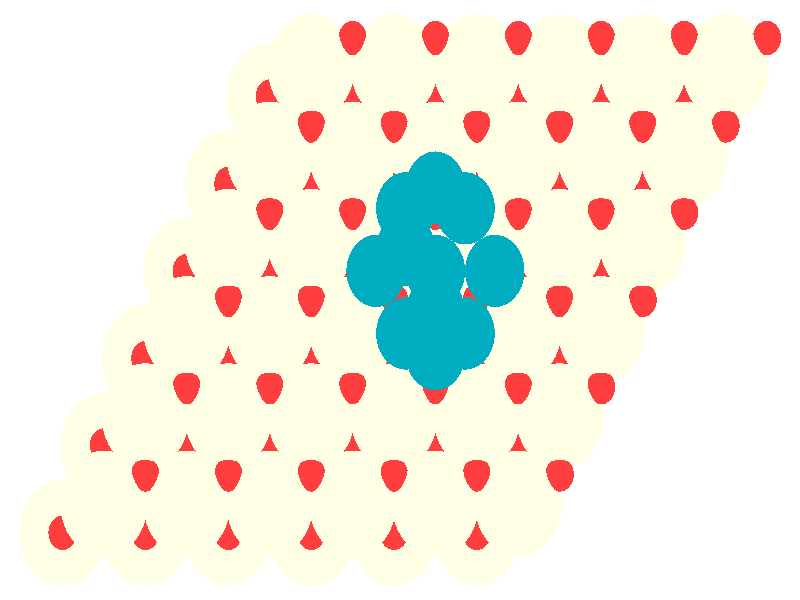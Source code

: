 #include "colors.inc"
#include "finish.inc"

global_settings {assumed_gamma 1 max_trace_level 6}
background {color White}
camera {orthographic
  right -37.48*x up 23.11*y
  direction 1.00*z
  location <0,0,50.00> look_at <0,0,0>}
light_source {<  2.00,   3.00,  40.00> color White
  area_light <0.70, 0, 0>, <0, 0.70, 0>, 3, 3
  adaptive 1 jitter}

#declare simple = finish {phong 0.7}
#declare pale = finish {ambient .5 diffuse .85 roughness .001 specular 0.200 }
#declare intermediate = finish {ambient 0.3 diffuse 0.6 specular 0.10 roughness 0.04 }
#declare vmd = finish {ambient .0 diffuse .65 phong 0.1 phong_size 40. specular 0.500 }
#declare jmol = finish {ambient .2 diffuse .6 specular 1 roughness .001 metallic}
#declare ase2 = finish {ambient 0.05 brilliance 3 diffuse 0.6 metallic specular 0.70 roughness 0.04 reflection 0.15}
#declare ase3 = finish {ambient .15 brilliance 2 diffuse .6 metallic specular 1. roughness .001 reflection .0}
#declare glass = finish {ambient .05 diffuse .3 specular 1. roughness .001}
#declare glass2 = finish {ambient .0 diffuse .3 specular 1. reflection .25 roughness .001}
#declare Rcell = 0.020;
#declare Rbond = 0.100;

#macro atom(LOC, R, COL, TRANS, FIN)
  sphere{LOC, R texture{pigment{color COL transmit TRANS} finish{FIN}}}
#end
#macro constrain(LOC, R, COL, TRANS FIN)
union{torus{R, Rcell rotate 45*z texture{pigment{color COL transmit TRANS} finish{FIN}}}
      torus{R, Rcell rotate -45*z texture{pigment{color COL transmit TRANS} finish{FIN}}}
      translate LOC}
#end

atom(<-15.81,  -8.97, -11.24>, 2.04, rgb <1.00, 1.00, 0.78>, 0.0, ase3) // #0 
atom(<-13.87,  -5.60, -11.24>, 2.04, rgb <1.00, 1.00, 0.78>, 0.0, ase3) // #1 
atom(<-11.93,  -8.97, -11.24>, 2.04, rgb <1.00, 1.00, 0.78>, 0.0, ase3) // #2 
atom(< -9.99,  -5.60, -11.24>, 2.04, rgb <1.00, 1.00, 0.78>, 0.0, ase3) // #3 
atom(< -9.99,  -7.84, -10.44>, 0.66, rgb <1.00, 0.05, 0.05>, 0.0, ase3) // #4 
atom(<-13.87,  -5.60,  -8.86>, 0.66, rgb <1.00, 0.05, 0.05>, 0.0, ase3) // #5 
atom(< -8.04,  -4.48, -10.44>, 0.66, rgb <1.00, 0.05, 0.05>, 0.0, ase3) // #6 
atom(<-15.81,  -8.97,  -8.86>, 0.66, rgb <1.00, 0.05, 0.05>, 0.0, ase3) // #7 
atom(<-13.87,  -7.84, -10.44>, 0.66, rgb <1.00, 0.05, 0.05>, 0.0, ase3) // #8 
atom(< -9.99,  -5.60,  -8.86>, 0.66, rgb <1.00, 0.05, 0.05>, 0.0, ase3) // #9 
atom(<-11.93,  -4.48, -10.44>, 0.66, rgb <1.00, 0.05, 0.05>, 0.0, ase3) // #10 
atom(<-11.93,  -8.97,  -8.86>, 0.66, rgb <1.00, 0.05, 0.05>, 0.0, ase3) // #11 
atom(< -8.04,  -4.48,  -8.07>, 2.04, rgb <1.00, 1.00, 0.78>, 0.0, ase3) // #12 
atom(< -9.99,  -7.84,  -8.07>, 2.04, rgb <1.00, 1.00, 0.78>, 0.0, ase3) // #13 
atom(<-11.93,  -4.48,  -8.07>, 2.04, rgb <1.00, 1.00, 0.78>, 0.0, ase3) // #14 
atom(<-13.87,  -7.84,  -8.07>, 2.04, rgb <1.00, 1.00, 0.78>, 0.0, ase3) // #15 
atom(< -9.99,  -3.36,  -7.27>, 0.66, rgb <1.00, 0.05, 0.05>, 0.0, ase3) // #16 
atom(<-11.93,  -6.72,  -7.27>, 0.66, rgb <1.00, 0.05, 0.05>, 0.0, ase3) // #17 
atom(< -6.10,  -3.36,  -7.27>, 0.66, rgb <1.00, 0.05, 0.05>, 0.0, ase3) // #18 
atom(< -8.04,  -6.72,  -7.27>, 0.66, rgb <1.00, 0.05, 0.05>, 0.0, ase3) // #19 
atom(<-11.93,  -2.24, -11.24>, 2.04, rgb <1.00, 1.00, 0.78>, 0.0, ase3) // #20 
atom(< -9.99,   1.12, -11.24>, 2.04, rgb <1.00, 1.00, 0.78>, 0.0, ase3) // #21 
atom(< -8.04,  -2.24, -11.24>, 2.04, rgb <1.00, 1.00, 0.78>, 0.0, ase3) // #22 
atom(< -6.10,   1.12, -11.24>, 2.04, rgb <1.00, 1.00, 0.78>, 0.0, ase3) // #23 
atom(< -6.10,  -1.12, -10.44>, 0.66, rgb <1.00, 0.05, 0.05>, 0.0, ase3) // #24 
atom(< -9.99,   1.12,  -8.86>, 0.66, rgb <1.00, 0.05, 0.05>, 0.0, ase3) // #25 
atom(< -4.16,   2.24, -10.44>, 0.66, rgb <1.00, 0.05, 0.05>, 0.0, ase3) // #26 
atom(<-11.93,  -2.24,  -8.86>, 0.66, rgb <1.00, 0.05, 0.05>, 0.0, ase3) // #27 
atom(< -9.99,  -1.12, -10.44>, 0.66, rgb <1.00, 0.05, 0.05>, 0.0, ase3) // #28 
atom(< -6.10,   1.12,  -8.86>, 0.66, rgb <1.00, 0.05, 0.05>, 0.0, ase3) // #29 
atom(< -8.04,   2.24, -10.44>, 0.66, rgb <1.00, 0.05, 0.05>, 0.0, ase3) // #30 
atom(< -8.04,  -2.24,  -8.86>, 0.66, rgb <1.00, 0.05, 0.05>, 0.0, ase3) // #31 
atom(< -4.16,   2.24,  -8.07>, 2.04, rgb <1.00, 1.00, 0.78>, 0.0, ase3) // #32 
atom(< -6.10,  -1.12,  -8.07>, 2.04, rgb <1.00, 1.00, 0.78>, 0.0, ase3) // #33 
atom(< -8.04,   2.24,  -8.07>, 2.04, rgb <1.00, 1.00, 0.78>, 0.0, ase3) // #34 
atom(< -9.99,  -1.12,  -8.07>, 2.04, rgb <1.00, 1.00, 0.78>, 0.0, ase3) // #35 
atom(< -6.10,   3.36,  -7.27>, 0.66, rgb <1.00, 0.05, 0.05>, 0.0, ase3) // #36 
atom(< -8.04,   0.00,  -7.27>, 0.66, rgb <1.00, 0.05, 0.05>, 0.0, ase3) // #37 
atom(< -2.22,   3.36,  -7.27>, 0.66, rgb <1.00, 0.05, 0.05>, 0.0, ase3) // #38 
atom(< -4.16,   0.00,  -7.27>, 0.66, rgb <1.00, 0.05, 0.05>, 0.0, ase3) // #39 
atom(< -8.04,   4.48, -11.24>, 2.04, rgb <1.00, 1.00, 0.78>, 0.0, ase3) // #40 
atom(< -6.10,   7.84, -11.24>, 2.04, rgb <1.00, 1.00, 0.78>, 0.0, ase3) // #41 
atom(< -4.16,   4.48, -11.24>, 2.04, rgb <1.00, 1.00, 0.78>, 0.0, ase3) // #42 
atom(< -2.22,   7.84, -11.24>, 2.04, rgb <1.00, 1.00, 0.78>, 0.0, ase3) // #43 
atom(< -2.22,   5.60, -10.44>, 0.66, rgb <1.00, 0.05, 0.05>, 0.0, ase3) // #44 
atom(< -6.10,   7.84,  -8.86>, 0.66, rgb <1.00, 0.05, 0.05>, 0.0, ase3) // #45 
atom(< -0.28,   8.97, -10.44>, 0.66, rgb <1.00, 0.05, 0.05>, 0.0, ase3) // #46 
atom(< -8.04,   4.48,  -8.86>, 0.66, rgb <1.00, 0.05, 0.05>, 0.0, ase3) // #47 
atom(< -6.10,   5.60, -10.44>, 0.66, rgb <1.00, 0.05, 0.05>, 0.0, ase3) // #48 
atom(< -2.22,   7.84,  -8.86>, 0.66, rgb <1.00, 0.05, 0.05>, 0.0, ase3) // #49 
atom(< -4.16,   8.97, -10.44>, 0.66, rgb <1.00, 0.05, 0.05>, 0.0, ase3) // #50 
atom(< -4.16,   4.48,  -8.86>, 0.66, rgb <1.00, 0.05, 0.05>, 0.0, ase3) // #51 
atom(< -0.28,   8.97,  -8.07>, 2.04, rgb <1.00, 1.00, 0.78>, 0.0, ase3) // #52 
atom(< -2.22,   5.60,  -8.07>, 2.04, rgb <1.00, 1.00, 0.78>, 0.0, ase3) // #53 
atom(< -4.16,   8.97,  -8.07>, 2.04, rgb <1.00, 1.00, 0.78>, 0.0, ase3) // #54 
atom(< -6.10,   5.60,  -8.07>, 2.04, rgb <1.00, 1.00, 0.78>, 0.0, ase3) // #55 
atom(< -2.22,  10.09,  -7.27>, 0.66, rgb <1.00, 0.05, 0.05>, 0.0, ase3) // #56 
atom(< -4.16,   6.72,  -7.27>, 0.66, rgb <1.00, 0.05, 0.05>, 0.0, ase3) // #57 
atom(<  1.66,  10.09,  -7.27>, 0.66, rgb <1.00, 0.05, 0.05>, 0.0, ase3) // #58 
atom(< -0.28,   6.72,  -7.27>, 0.66, rgb <1.00, 0.05, 0.05>, 0.0, ase3) // #59 
atom(< -8.04,  -8.97, -11.24>, 2.04, rgb <1.00, 1.00, 0.78>, 0.0, ase3) // #60 
atom(< -6.10,  -5.60, -11.24>, 2.04, rgb <1.00, 1.00, 0.78>, 0.0, ase3) // #61 
atom(< -4.16,  -8.97, -11.24>, 2.04, rgb <1.00, 1.00, 0.78>, 0.0, ase3) // #62 
atom(< -2.22,  -5.60, -11.24>, 2.04, rgb <1.00, 1.00, 0.78>, 0.0, ase3) // #63 
atom(< -2.22,  -7.84, -10.44>, 0.66, rgb <1.00, 0.05, 0.05>, 0.0, ase3) // #64 
atom(< -6.10,  -5.60,  -8.86>, 0.66, rgb <1.00, 0.05, 0.05>, 0.0, ase3) // #65 
atom(< -0.28,  -4.48, -10.44>, 0.66, rgb <1.00, 0.05, 0.05>, 0.0, ase3) // #66 
atom(< -8.04,  -8.97,  -8.86>, 0.66, rgb <1.00, 0.05, 0.05>, 0.0, ase3) // #67 
atom(< -6.10,  -7.84, -10.44>, 0.66, rgb <1.00, 0.05, 0.05>, 0.0, ase3) // #68 
atom(< -2.22,  -5.60,  -8.86>, 0.66, rgb <1.00, 0.05, 0.05>, 0.0, ase3) // #69 
atom(< -4.16,  -4.48, -10.44>, 0.66, rgb <1.00, 0.05, 0.05>, 0.0, ase3) // #70 
atom(< -4.16,  -8.97,  -8.86>, 0.66, rgb <1.00, 0.05, 0.05>, 0.0, ase3) // #71 
atom(< -0.28,  -4.48,  -8.07>, 2.04, rgb <1.00, 1.00, 0.78>, 0.0, ase3) // #72 
atom(< -2.22,  -7.84,  -8.07>, 2.04, rgb <1.00, 1.00, 0.78>, 0.0, ase3) // #73 
atom(< -4.16,  -4.48,  -8.07>, 2.04, rgb <1.00, 1.00, 0.78>, 0.0, ase3) // #74 
atom(< -6.10,  -7.84,  -8.07>, 2.04, rgb <1.00, 1.00, 0.78>, 0.0, ase3) // #75 
atom(< -2.22,  -3.36,  -7.27>, 0.66, rgb <1.00, 0.05, 0.05>, 0.0, ase3) // #76 
atom(< -4.16,  -6.72,  -7.27>, 0.66, rgb <1.00, 0.05, 0.05>, 0.0, ase3) // #77 
atom(<  1.66,  -3.36,  -7.27>, 0.66, rgb <1.00, 0.05, 0.05>, 0.0, ase3) // #78 
atom(< -0.28,  -6.72,  -7.27>, 0.66, rgb <1.00, 0.05, 0.05>, 0.0, ase3) // #79 
atom(< -4.16,  -2.24, -11.24>, 2.04, rgb <1.00, 1.00, 0.78>, 0.0, ase3) // #80 
atom(< -2.22,   1.12, -11.24>, 2.04, rgb <1.00, 1.00, 0.78>, 0.0, ase3) // #81 
atom(< -0.28,  -2.24, -11.24>, 2.04, rgb <1.00, 1.00, 0.78>, 0.0, ase3) // #82 
atom(<  1.66,   1.12, -11.24>, 2.04, rgb <1.00, 1.00, 0.78>, 0.0, ase3) // #83 
atom(<  1.66,  -1.12, -10.44>, 0.66, rgb <1.00, 0.05, 0.05>, 0.0, ase3) // #84 
atom(< -2.22,   1.12,  -8.86>, 0.66, rgb <1.00, 0.05, 0.05>, 0.0, ase3) // #85 
atom(<  3.60,   2.24, -10.44>, 0.66, rgb <1.00, 0.05, 0.05>, 0.0, ase3) // #86 
atom(< -4.16,  -2.24,  -8.86>, 0.66, rgb <1.00, 0.05, 0.05>, 0.0, ase3) // #87 
atom(< -2.22,  -1.12, -10.44>, 0.66, rgb <1.00, 0.05, 0.05>, 0.0, ase3) // #88 
atom(<  1.66,   1.12,  -6.81>, 0.66, rgb <1.00, 0.05, 0.05>, 0.0, ase3) // #89 
atom(< -0.28,   2.24, -10.44>, 0.66, rgb <1.00, 0.05, 0.05>, 0.0, ase3) // #90 
atom(< -0.28,  -2.24,  -8.86>, 0.66, rgb <1.00, 0.05, 0.05>, 0.0, ase3) // #91 
atom(<  3.60,   2.24,  -8.07>, 2.04, rgb <1.00, 1.00, 0.78>, 0.0, ase3) // #92 
atom(<  1.66,  -1.12,  -8.07>, 2.04, rgb <1.00, 1.00, 0.78>, 0.0, ase3) // #93 
atom(< -0.28,   2.24,  -8.07>, 2.04, rgb <1.00, 1.00, 0.78>, 0.0, ase3) // #94 
atom(< -2.22,  -1.12,  -8.07>, 2.04, rgb <1.00, 1.00, 0.78>, 0.0, ase3) // #95 
atom(<  1.66,   3.36,  -7.27>, 0.66, rgb <1.00, 0.05, 0.05>, 0.0, ase3) // #96 
atom(< -0.28,   0.00,  -7.27>, 0.66, rgb <1.00, 0.05, 0.05>, 0.0, ase3) // #97 
atom(<  5.54,   3.36,  -7.27>, 0.66, rgb <1.00, 0.05, 0.05>, 0.0, ase3) // #98 
atom(<  3.60,   0.00,  -7.27>, 0.66, rgb <1.00, 0.05, 0.05>, 0.0, ase3) // #99 
atom(< -0.28,   4.48, -11.24>, 2.04, rgb <1.00, 1.00, 0.78>, 0.0, ase3) // #100 
atom(<  1.66,   7.84, -11.24>, 2.04, rgb <1.00, 1.00, 0.78>, 0.0, ase3) // #101 
atom(<  3.60,   4.48, -11.24>, 2.04, rgb <1.00, 1.00, 0.78>, 0.0, ase3) // #102 
atom(<  5.54,   7.84, -11.24>, 2.04, rgb <1.00, 1.00, 0.78>, 0.0, ase3) // #103 
atom(<  5.54,   5.60, -10.44>, 0.66, rgb <1.00, 0.05, 0.05>, 0.0, ase3) // #104 
atom(<  1.66,   7.84,  -8.86>, 0.66, rgb <1.00, 0.05, 0.05>, 0.0, ase3) // #105 
atom(<  7.48,   8.97, -10.44>, 0.66, rgb <1.00, 0.05, 0.05>, 0.0, ase3) // #106 
atom(< -0.28,   4.48,  -8.86>, 0.66, rgb <1.00, 0.05, 0.05>, 0.0, ase3) // #107 
atom(<  1.66,   5.60, -10.44>, 0.66, rgb <1.00, 0.05, 0.05>, 0.0, ase3) // #108 
atom(<  5.54,   7.84,  -8.86>, 0.66, rgb <1.00, 0.05, 0.05>, 0.0, ase3) // #109 
atom(<  3.60,   8.97, -10.44>, 0.66, rgb <1.00, 0.05, 0.05>, 0.0, ase3) // #110 
atom(<  3.60,   4.48,  -8.86>, 0.66, rgb <1.00, 0.05, 0.05>, 0.0, ase3) // #111 
atom(<  7.48,   8.97,  -8.07>, 2.04, rgb <1.00, 1.00, 0.78>, 0.0, ase3) // #112 
atom(<  5.54,   5.60,  -8.07>, 2.04, rgb <1.00, 1.00, 0.78>, 0.0, ase3) // #113 
atom(<  3.60,   8.97,  -8.07>, 2.04, rgb <1.00, 1.00, 0.78>, 0.0, ase3) // #114 
atom(<  1.66,   5.60,  -8.07>, 2.04, rgb <1.00, 1.00, 0.78>, 0.0, ase3) // #115 
atom(<  5.54,  10.09,  -7.27>, 0.66, rgb <1.00, 0.05, 0.05>, 0.0, ase3) // #116 
atom(<  3.60,   6.72,  -7.27>, 0.66, rgb <1.00, 0.05, 0.05>, 0.0, ase3) // #117 
atom(<  9.42,  10.09,  -7.27>, 0.66, rgb <1.00, 0.05, 0.05>, 0.0, ase3) // #118 
atom(<  7.48,   6.72,  -7.27>, 0.66, rgb <1.00, 0.05, 0.05>, 0.0, ase3) // #119 
atom(< -0.28,  -8.97, -11.24>, 2.04, rgb <1.00, 1.00, 0.78>, 0.0, ase3) // #120 
atom(<  1.66,  -5.60, -11.24>, 2.04, rgb <1.00, 1.00, 0.78>, 0.0, ase3) // #121 
atom(<  3.60,  -8.97, -11.24>, 2.04, rgb <1.00, 1.00, 0.78>, 0.0, ase3) // #122 
atom(<  5.54,  -5.60, -11.24>, 2.04, rgb <1.00, 1.00, 0.78>, 0.0, ase3) // #123 
atom(<  5.54,  -7.84, -10.44>, 0.66, rgb <1.00, 0.05, 0.05>, 0.0, ase3) // #124 
atom(<  1.66,  -5.60,  -8.86>, 0.66, rgb <1.00, 0.05, 0.05>, 0.0, ase3) // #125 
atom(<  7.48,  -4.48, -10.44>, 0.66, rgb <1.00, 0.05, 0.05>, 0.0, ase3) // #126 
atom(< -0.28,  -8.97,  -8.86>, 0.66, rgb <1.00, 0.05, 0.05>, 0.0, ase3) // #127 
atom(<  1.66,  -7.84, -10.44>, 0.66, rgb <1.00, 0.05, 0.05>, 0.0, ase3) // #128 
atom(<  5.54,  -5.60,  -8.86>, 0.66, rgb <1.00, 0.05, 0.05>, 0.0, ase3) // #129 
atom(<  3.60,  -4.48, -10.44>, 0.66, rgb <1.00, 0.05, 0.05>, 0.0, ase3) // #130 
atom(<  3.60,  -8.97,  -8.86>, 0.66, rgb <1.00, 0.05, 0.05>, 0.0, ase3) // #131 
atom(<  7.48,  -4.48,  -8.07>, 2.04, rgb <1.00, 1.00, 0.78>, 0.0, ase3) // #132 
atom(<  5.54,  -7.84,  -8.07>, 2.04, rgb <1.00, 1.00, 0.78>, 0.0, ase3) // #133 
atom(<  3.60,  -4.48,  -8.07>, 2.04, rgb <1.00, 1.00, 0.78>, 0.0, ase3) // #134 
atom(<  1.66,  -7.84,  -8.07>, 2.04, rgb <1.00, 1.00, 0.78>, 0.0, ase3) // #135 
atom(<  5.54,  -3.36,  -7.27>, 0.66, rgb <1.00, 0.05, 0.05>, 0.0, ase3) // #136 
atom(<  3.60,  -6.72,  -7.27>, 0.66, rgb <1.00, 0.05, 0.05>, 0.0, ase3) // #137 
atom(<  9.42,  -3.36,  -7.27>, 0.66, rgb <1.00, 0.05, 0.05>, 0.0, ase3) // #138 
atom(<  7.48,  -6.72,  -7.27>, 0.66, rgb <1.00, 0.05, 0.05>, 0.0, ase3) // #139 
atom(<  3.60,  -2.24, -11.24>, 2.04, rgb <1.00, 1.00, 0.78>, 0.0, ase3) // #140 
atom(<  5.54,   1.12, -11.24>, 2.04, rgb <1.00, 1.00, 0.78>, 0.0, ase3) // #141 
atom(<  7.48,  -2.24, -11.24>, 2.04, rgb <1.00, 1.00, 0.78>, 0.0, ase3) // #142 
atom(<  9.42,   1.12, -11.24>, 2.04, rgb <1.00, 1.00, 0.78>, 0.0, ase3) // #143 
atom(<  9.42,  -1.12, -10.44>, 0.66, rgb <1.00, 0.05, 0.05>, 0.0, ase3) // #144 
atom(<  5.54,   1.12,  -8.86>, 0.66, rgb <1.00, 0.05, 0.05>, 0.0, ase3) // #145 
atom(< 11.37,   2.24, -10.44>, 0.66, rgb <1.00, 0.05, 0.05>, 0.0, ase3) // #146 
atom(<  3.60,  -2.24,  -8.86>, 0.66, rgb <1.00, 0.05, 0.05>, 0.0, ase3) // #147 
atom(<  5.54,  -1.12, -10.44>, 0.66, rgb <1.00, 0.05, 0.05>, 0.0, ase3) // #148 
atom(<  9.42,   1.12,  -8.86>, 0.66, rgb <1.00, 0.05, 0.05>, 0.0, ase3) // #149 
atom(<  7.48,   2.24, -10.44>, 0.66, rgb <1.00, 0.05, 0.05>, 0.0, ase3) // #150 
atom(<  7.48,  -2.24,  -8.86>, 0.66, rgb <1.00, 0.05, 0.05>, 0.0, ase3) // #151 
atom(< 11.37,   2.24,  -8.07>, 2.04, rgb <1.00, 1.00, 0.78>, 0.0, ase3) // #152 
atom(<  9.42,  -1.12,  -8.07>, 2.04, rgb <1.00, 1.00, 0.78>, 0.0, ase3) // #153 
atom(<  7.48,   2.24,  -8.07>, 2.04, rgb <1.00, 1.00, 0.78>, 0.0, ase3) // #154 
atom(<  5.54,  -1.12,  -8.07>, 2.04, rgb <1.00, 1.00, 0.78>, 0.0, ase3) // #155 
atom(<  9.42,   3.36,  -7.27>, 0.66, rgb <1.00, 0.05, 0.05>, 0.0, ase3) // #156 
atom(<  7.48,   0.00,  -7.27>, 0.66, rgb <1.00, 0.05, 0.05>, 0.0, ase3) // #157 
atom(< 13.31,   3.36,  -7.27>, 0.66, rgb <1.00, 0.05, 0.05>, 0.0, ase3) // #158 
atom(< 11.37,   0.00,  -7.27>, 0.66, rgb <1.00, 0.05, 0.05>, 0.0, ase3) // #159 
atom(<  7.48,   4.48, -11.24>, 2.04, rgb <1.00, 1.00, 0.78>, 0.0, ase3) // #160 
atom(<  9.42,   7.84, -11.24>, 2.04, rgb <1.00, 1.00, 0.78>, 0.0, ase3) // #161 
atom(< 11.37,   4.48, -11.24>, 2.04, rgb <1.00, 1.00, 0.78>, 0.0, ase3) // #162 
atom(< 13.31,   7.84, -11.24>, 2.04, rgb <1.00, 1.00, 0.78>, 0.0, ase3) // #163 
atom(< 13.31,   5.60, -10.44>, 0.66, rgb <1.00, 0.05, 0.05>, 0.0, ase3) // #164 
atom(<  9.42,   7.84,  -8.86>, 0.66, rgb <1.00, 0.05, 0.05>, 0.0, ase3) // #165 
atom(< 15.25,   8.97, -10.44>, 0.66, rgb <1.00, 0.05, 0.05>, 0.0, ase3) // #166 
atom(<  7.48,   4.48,  -8.86>, 0.66, rgb <1.00, 0.05, 0.05>, 0.0, ase3) // #167 
atom(<  9.42,   5.60, -10.44>, 0.66, rgb <1.00, 0.05, 0.05>, 0.0, ase3) // #168 
atom(< 13.31,   7.84,  -8.86>, 0.66, rgb <1.00, 0.05, 0.05>, 0.0, ase3) // #169 
atom(< 11.37,   8.97, -10.44>, 0.66, rgb <1.00, 0.05, 0.05>, 0.0, ase3) // #170 
atom(< 11.37,   4.48,  -8.86>, 0.66, rgb <1.00, 0.05, 0.05>, 0.0, ase3) // #171 
atom(< 15.25,   8.97,  -8.07>, 2.04, rgb <1.00, 1.00, 0.78>, 0.0, ase3) // #172 
atom(< 13.31,   5.60,  -8.07>, 2.04, rgb <1.00, 1.00, 0.78>, 0.0, ase3) // #173 
atom(< 11.37,   8.97,  -8.07>, 2.04, rgb <1.00, 1.00, 0.78>, 0.0, ase3) // #174 
atom(<  9.42,   5.60,  -8.07>, 2.04, rgb <1.00, 1.00, 0.78>, 0.0, ase3) // #175 
atom(< 13.31,  10.09,  -7.27>, 0.66, rgb <1.00, 0.05, 0.05>, 0.0, ase3) // #176 
atom(< 11.37,   6.72,  -7.27>, 0.66, rgb <1.00, 0.05, 0.05>, 0.0, ase3) // #177 
atom(< 17.19,  10.09,  -7.27>, 0.66, rgb <1.00, 0.05, 0.05>, 0.0, ase3) // #178 
atom(< 15.25,   6.72,  -7.27>, 0.66, rgb <1.00, 0.05, 0.05>, 0.0, ase3) // #179 
atom(<  1.66,   1.12,  -4.54>, 1.39, rgb <0.00, 0.41, 0.52>, 0.0, ase3) // #180 
atom(<  4.44,   1.12,  -4.54>, 1.39, rgb <0.00, 0.41, 0.52>, 0.0, ase3) // #181 
atom(<  3.05,   3.53,  -4.54>, 1.39, rgb <0.00, 0.41, 0.52>, 0.0, ase3) // #182 
atom(<  3.05,  -1.29,  -4.54>, 1.39, rgb <0.00, 0.41, 0.52>, 0.0, ase3) // #183 
atom(< -1.12,   1.12,  -4.54>, 1.39, rgb <0.00, 0.41, 0.52>, 0.0, ase3) // #184 
atom(<  0.27,  -1.29,  -4.54>, 1.39, rgb <0.00, 0.41, 0.52>, 0.0, ase3) // #185 
atom(<  0.27,   3.53,  -4.54>, 1.39, rgb <0.00, 0.41, 0.52>, 0.0, ase3) // #186 
atom(<  1.66,   4.33,  -2.27>, 1.39, rgb <0.00, 0.41, 0.52>, 0.0, ase3) // #187 
atom(<  0.27,   1.92,  -2.27>, 1.39, rgb <0.00, 0.41, 0.52>, 0.0, ase3) // #188 
atom(<  1.66,  -0.48,  -2.27>, 1.39, rgb <0.00, 0.41, 0.52>, 0.0, ase3) // #189 
atom(<  1.66,  -2.09,   0.00>, 1.39, rgb <0.00, 0.41, 0.52>, 0.0, ase3) // #190 
